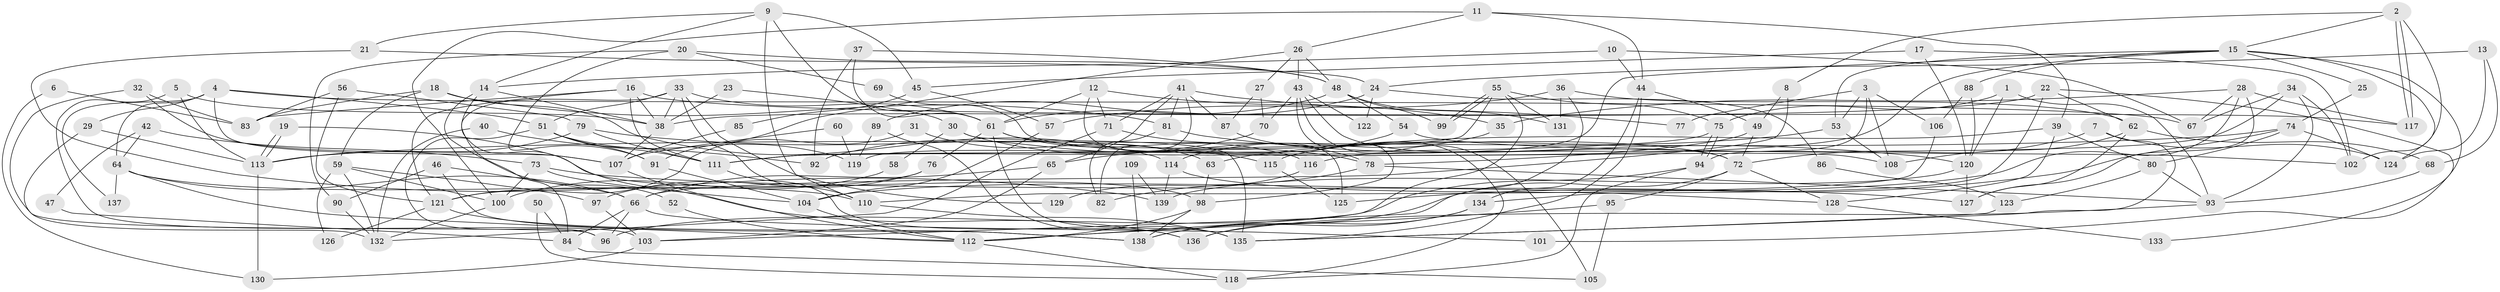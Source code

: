 // coarse degree distribution, {3: 0.21052631578947367, 4: 0.15789473684210525, 7: 0.1368421052631579, 2: 0.16842105263157894, 6: 0.10526315789473684, 10: 0.042105263157894736, 8: 0.042105263157894736, 5: 0.10526315789473684, 12: 0.021052631578947368, 9: 0.010526315789473684}
// Generated by graph-tools (version 1.1) at 2025/52/02/27/25 19:52:07]
// undirected, 139 vertices, 278 edges
graph export_dot {
graph [start="1"]
  node [color=gray90,style=filled];
  1;
  2;
  3;
  4;
  5;
  6;
  7;
  8;
  9;
  10;
  11;
  12;
  13;
  14;
  15;
  16;
  17;
  18;
  19;
  20;
  21;
  22;
  23;
  24;
  25;
  26;
  27;
  28;
  29;
  30;
  31;
  32;
  33;
  34;
  35;
  36;
  37;
  38;
  39;
  40;
  41;
  42;
  43;
  44;
  45;
  46;
  47;
  48;
  49;
  50;
  51;
  52;
  53;
  54;
  55;
  56;
  57;
  58;
  59;
  60;
  61;
  62;
  63;
  64;
  65;
  66;
  67;
  68;
  69;
  70;
  71;
  72;
  73;
  74;
  75;
  76;
  77;
  78;
  79;
  80;
  81;
  82;
  83;
  84;
  85;
  86;
  87;
  88;
  89;
  90;
  91;
  92;
  93;
  94;
  95;
  96;
  97;
  98;
  99;
  100;
  101;
  102;
  103;
  104;
  105;
  106;
  107;
  108;
  109;
  110;
  111;
  112;
  113;
  114;
  115;
  116;
  117;
  118;
  119;
  120;
  121;
  122;
  123;
  124;
  125;
  126;
  127;
  128;
  129;
  130;
  131;
  132;
  133;
  134;
  135;
  136;
  137;
  138;
  139;
  1 -- 93;
  1 -- 75;
  1 -- 120;
  2 -- 8;
  2 -- 117;
  2 -- 117;
  2 -- 15;
  2 -- 102;
  3 -- 53;
  3 -- 94;
  3 -- 77;
  3 -- 106;
  3 -- 108;
  4 -- 51;
  4 -- 107;
  4 -- 29;
  4 -- 64;
  4 -- 67;
  4 -- 137;
  5 -- 113;
  5 -- 38;
  5 -- 103;
  6 -- 83;
  6 -- 130;
  7 -- 124;
  7 -- 135;
  7 -- 72;
  8 -- 66;
  8 -- 49;
  9 -- 110;
  9 -- 61;
  9 -- 14;
  9 -- 21;
  9 -- 45;
  10 -- 14;
  10 -- 44;
  10 -- 67;
  11 -- 44;
  11 -- 39;
  11 -- 26;
  11 -- 100;
  12 -- 61;
  12 -- 71;
  12 -- 35;
  12 -- 125;
  13 -- 68;
  13 -- 24;
  13 -- 124;
  14 -- 38;
  14 -- 52;
  14 -- 136;
  15 -- 111;
  15 -- 25;
  15 -- 53;
  15 -- 88;
  15 -- 101;
  15 -- 119;
  15 -- 124;
  16 -- 111;
  16 -- 117;
  16 -- 38;
  16 -- 83;
  16 -- 121;
  17 -- 45;
  17 -- 102;
  17 -- 120;
  18 -- 81;
  18 -- 114;
  18 -- 59;
  18 -- 83;
  19 -- 113;
  19 -- 113;
  19 -- 98;
  20 -- 91;
  20 -- 48;
  20 -- 69;
  20 -- 90;
  21 -- 139;
  21 -- 24;
  22 -- 62;
  22 -- 38;
  22 -- 133;
  22 -- 134;
  23 -- 30;
  23 -- 38;
  24 -- 61;
  24 -- 86;
  24 -- 122;
  25 -- 74;
  26 -- 43;
  26 -- 27;
  26 -- 48;
  26 -- 91;
  27 -- 87;
  27 -- 70;
  28 -- 104;
  28 -- 67;
  28 -- 35;
  28 -- 117;
  28 -- 127;
  29 -- 113;
  29 -- 132;
  30 -- 135;
  30 -- 78;
  30 -- 58;
  31 -- 121;
  31 -- 63;
  32 -- 107;
  32 -- 83;
  32 -- 96;
  33 -- 110;
  33 -- 61;
  33 -- 38;
  33 -- 51;
  33 -- 84;
  33 -- 129;
  34 -- 102;
  34 -- 67;
  34 -- 93;
  34 -- 116;
  35 -- 114;
  36 -- 131;
  36 -- 138;
  36 -- 57;
  36 -- 62;
  37 -- 61;
  37 -- 48;
  37 -- 92;
  38 -- 107;
  39 -- 80;
  39 -- 115;
  39 -- 128;
  40 -- 92;
  40 -- 132;
  41 -- 65;
  41 -- 71;
  41 -- 77;
  41 -- 81;
  41 -- 82;
  41 -- 87;
  42 -- 64;
  42 -- 73;
  42 -- 47;
  43 -- 98;
  43 -- 105;
  43 -- 70;
  43 -- 72;
  43 -- 122;
  44 -- 49;
  44 -- 135;
  44 -- 134;
  45 -- 57;
  45 -- 85;
  46 -- 66;
  46 -- 90;
  46 -- 138;
  47 -- 84;
  48 -- 89;
  48 -- 54;
  48 -- 99;
  48 -- 131;
  49 -- 78;
  49 -- 72;
  50 -- 118;
  50 -- 84;
  51 -- 111;
  51 -- 91;
  51 -- 96;
  51 -- 119;
  52 -- 112;
  53 -- 108;
  53 -- 63;
  54 -- 65;
  54 -- 102;
  55 -- 99;
  55 -- 99;
  55 -- 111;
  55 -- 75;
  55 -- 112;
  55 -- 131;
  56 -- 83;
  56 -- 121;
  56 -- 79;
  57 -- 104;
  58 -- 100;
  59 -- 132;
  59 -- 97;
  59 -- 100;
  59 -- 126;
  60 -- 119;
  60 -- 107;
  61 -- 72;
  61 -- 76;
  61 -- 116;
  61 -- 135;
  62 -- 127;
  62 -- 68;
  62 -- 108;
  63 -- 98;
  64 -- 112;
  64 -- 66;
  64 -- 110;
  64 -- 137;
  65 -- 103;
  65 -- 66;
  66 -- 96;
  66 -- 84;
  66 -- 101;
  68 -- 93;
  69 -- 108;
  70 -- 92;
  71 -- 78;
  71 -- 132;
  72 -- 95;
  72 -- 103;
  72 -- 128;
  73 -- 127;
  73 -- 100;
  73 -- 104;
  74 -- 124;
  74 -- 113;
  74 -- 80;
  74 -- 125;
  75 -- 94;
  75 -- 94;
  75 -- 111;
  76 -- 121;
  76 -- 97;
  78 -- 93;
  78 -- 82;
  79 -- 111;
  79 -- 113;
  79 -- 115;
  80 -- 93;
  80 -- 123;
  81 -- 120;
  81 -- 82;
  84 -- 105;
  85 -- 107;
  86 -- 123;
  87 -- 118;
  88 -- 120;
  88 -- 106;
  89 -- 135;
  89 -- 119;
  90 -- 132;
  91 -- 104;
  93 -- 136;
  94 -- 96;
  94 -- 118;
  95 -- 112;
  95 -- 105;
  97 -- 103;
  98 -- 112;
  98 -- 138;
  100 -- 132;
  103 -- 130;
  104 -- 112;
  106 -- 110;
  107 -- 112;
  109 -- 139;
  109 -- 138;
  110 -- 135;
  111 -- 136;
  112 -- 118;
  113 -- 130;
  114 -- 128;
  114 -- 139;
  115 -- 125;
  116 -- 129;
  120 -- 127;
  120 -- 139;
  121 -- 138;
  121 -- 126;
  123 -- 135;
  128 -- 133;
  134 -- 136;
  134 -- 138;
}

